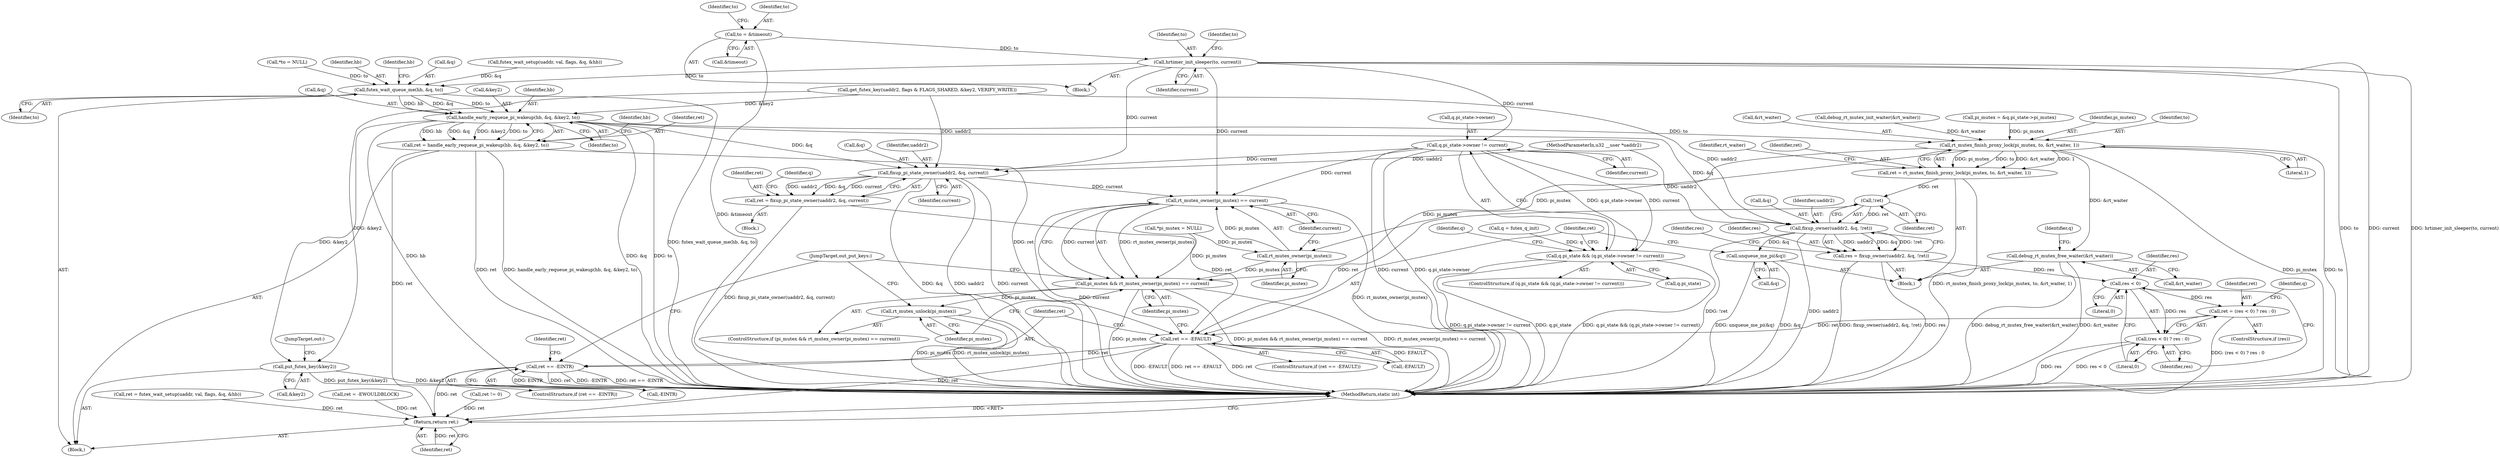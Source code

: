 digraph "0_linux_6f7b0a2a5c0fb03be7c25bd1745baa50582348ef@API" {
"1000173" [label="(Call,hrtimer_init_sleeper(to, current))"];
"1000157" [label="(Call,to = &timeout)"];
"1000240" [label="(Call,futex_wait_queue_me(hb, &q, to))"];
"1000252" [label="(Call,handle_early_requeue_pi_wakeup(hb, &q, &key2, to))"];
"1000250" [label="(Call,ret = handle_early_requeue_pi_wakeup(hb, &q, &key2, to))"];
"1000353" [label="(Call,ret == -EFAULT)"];
"1000369" [label="(Call,ret == -EINTR)"];
"1000402" [label="(Return,return ret;)"];
"1000292" [label="(Call,fixup_pi_state_owner(uaddr2, &q, current))"];
"1000290" [label="(Call,ret = fixup_pi_state_owner(uaddr2, &q, current))"];
"1000361" [label="(Call,rt_mutex_owner(pi_mutex) == current)"];
"1000359" [label="(Call,pi_mutex && rt_mutex_owner(pi_mutex) == current)"];
"1000365" [label="(Call,rt_mutex_unlock(pi_mutex))"];
"1000318" [label="(Call,rt_mutex_finish_proxy_lock(pi_mutex, to, &rt_waiter, 1))"];
"1000316" [label="(Call,ret = rt_mutex_finish_proxy_lock(pi_mutex, to, &rt_waiter, 1))"];
"1000337" [label="(Call,!ret)"];
"1000333" [label="(Call,fixup_owner(uaddr2, &q, !ret))"];
"1000331" [label="(Call,res = fixup_owner(uaddr2, &q, !ret))"];
"1000344" [label="(Call,res < 0)"];
"1000341" [label="(Call,ret = (res < 0) ? res : 0)"];
"1000343" [label="(Call,(res < 0) ? res : 0)"];
"1000349" [label="(Call,unqueue_me_pi(&q))"];
"1000324" [label="(Call,debug_rt_mutex_free_waiter(&rt_waiter))"];
"1000362" [label="(Call,rt_mutex_owner(pi_mutex))"];
"1000385" [label="(Call,put_futex_key(&key2))"];
"1000278" [label="(Call,q.pi_state->owner != current)"];
"1000274" [label="(Call,q.pi_state && (q.pi_state->owner != current))"];
"1000251" [label="(Identifier,ret)"];
"1000331" [label="(Call,res = fixup_owner(uaddr2, &q, !ret))"];
"1000363" [label="(Identifier,pi_mutex)"];
"1000388" [label="(JumpTarget,out:)"];
"1000374" [label="(Call,ret = -EWOULDBLOCK)"];
"1000354" [label="(Identifier,ret)"];
"1000386" [label="(Call,&key2)"];
"1000371" [label="(Call,-EINTR)"];
"1000359" [label="(Call,pi_mutex && rt_mutex_owner(pi_mutex) == current)"];
"1000370" [label="(Identifier,ret)"];
"1000127" [label="(Call,*pi_mutex = NULL)"];
"1000256" [label="(Call,&key2)"];
"1000206" [label="(Call,ret != 0)"];
"1000186" [label="(Call,debug_rt_mutex_init_waiter(&rt_waiter))"];
"1000296" [label="(Identifier,current)"];
"1000274" [label="(Call,q.pi_state && (q.pi_state->owner != current))"];
"1000258" [label="(Identifier,to)"];
"1000375" [label="(Identifier,ret)"];
"1000252" [label="(Call,handle_early_requeue_pi_wakeup(hb, &q, &key2, to))"];
"1000346" [label="(Literal,0)"];
"1000348" [label="(Literal,0)"];
"1000340" [label="(Identifier,res)"];
"1000229" [label="(Call,futex_wait_setup(uaddr, val, flags, &q, &hb))"];
"1000353" [label="(Call,ret == -EFAULT)"];
"1000122" [label="(Call,*to = NULL)"];
"1000241" [label="(Identifier,hb)"];
"1000349" [label="(Call,unqueue_me_pi(&q))"];
"1000196" [label="(Call,get_futex_key(uaddr2, flags & FLAGS_SHARED, &key2, VERIFY_WRITE))"];
"1000323" [label="(Literal,1)"];
"1000316" [label="(Call,ret = rt_mutex_finish_proxy_lock(pi_mutex, to, &rt_waiter, 1))"];
"1000362" [label="(Call,rt_mutex_owner(pi_mutex))"];
"1000385" [label="(Call,put_futex_key(&key2))"];
"1000285" [label="(Block,)"];
"1000164" [label="(Identifier,to)"];
"1000335" [label="(Call,&q)"];
"1000324" [label="(Call,debug_rt_mutex_free_waiter(&rt_waiter))"];
"1000337" [label="(Call,!ret)"];
"1000159" [label="(Call,&timeout)"];
"1000344" [label="(Call,res < 0)"];
"1000308" [label="(Call,pi_mutex = &q.pi_state->pi_mutex)"];
"1000119" [label="(Block,)"];
"1000325" [label="(Call,&rt_waiter)"];
"1000248" [label="(Identifier,hb)"];
"1000329" [label="(Identifier,q)"];
"1000275" [label="(Call,q.pi_state)"];
"1000293" [label="(Identifier,uaddr2)"];
"1000278" [label="(Call,q.pi_state->owner != current)"];
"1000240" [label="(Call,futex_wait_queue_me(hb, &q, to))"];
"1000369" [label="(Call,ret == -EINTR)"];
"1000302" [label="(Block,)"];
"1000352" [label="(ControlStructure,if (ret == -EFAULT))"];
"1000368" [label="(ControlStructure,if (ret == -EINTR))"];
"1000350" [label="(Call,&q)"];
"1000332" [label="(Identifier,res)"];
"1000333" [label="(Call,fixup_owner(uaddr2, &q, !ret))"];
"1000347" [label="(Identifier,res)"];
"1000345" [label="(Identifier,res)"];
"1000361" [label="(Call,rt_mutex_owner(pi_mutex) == current)"];
"1000358" [label="(ControlStructure,if (pi_mutex && rt_mutex_owner(pi_mutex) == current))"];
"1000244" [label="(Identifier,to)"];
"1000351" [label="(Identifier,q)"];
"1000378" [label="(JumpTarget,out_put_keys:)"];
"1000288" [label="(Identifier,q)"];
"1000319" [label="(Identifier,pi_mutex)"];
"1000158" [label="(Identifier,to)"];
"1000262" [label="(Identifier,hb)"];
"1000341" [label="(Call,ret = (res < 0) ? res : 0)"];
"1000157" [label="(Call,to = &timeout)"];
"1000326" [label="(Identifier,rt_waiter)"];
"1000299" [label="(Identifier,q)"];
"1000175" [label="(Identifier,current)"];
"1000294" [label="(Call,&q)"];
"1000250" [label="(Call,ret = handle_early_requeue_pi_wakeup(hb, &q, &key2, to))"];
"1000136" [label="(Call,q = futex_q_init)"];
"1000242" [label="(Call,&q)"];
"1000402" [label="(Return,return ret;)"];
"1000284" [label="(Identifier,current)"];
"1000273" [label="(ControlStructure,if (q.pi_state && (q.pi_state->owner != current)))"];
"1000179" [label="(Identifier,to)"];
"1000279" [label="(Call,q.pi_state->owner)"];
"1000343" [label="(Call,(res < 0) ? res : 0)"];
"1000290" [label="(Call,ret = fixup_pi_state_owner(uaddr2, &q, current))"];
"1000320" [label="(Identifier,to)"];
"1000118" [label="(MethodParameterIn,u32 __user *uaddr2)"];
"1000342" [label="(Identifier,ret)"];
"1000227" [label="(Call,ret = futex_wait_setup(uaddr, val, flags, &q, &hb))"];
"1000318" [label="(Call,rt_mutex_finish_proxy_lock(pi_mutex, to, &rt_waiter, 1))"];
"1000403" [label="(Identifier,ret)"];
"1000317" [label="(Identifier,ret)"];
"1000360" [label="(Identifier,pi_mutex)"];
"1000291" [label="(Identifier,ret)"];
"1000364" [label="(Identifier,current)"];
"1000156" [label="(Block,)"];
"1000253" [label="(Identifier,hb)"];
"1000366" [label="(Identifier,pi_mutex)"];
"1000339" [label="(ControlStructure,if (res))"];
"1000292" [label="(Call,fixup_pi_state_owner(uaddr2, &q, current))"];
"1000174" [label="(Identifier,to)"];
"1000254" [label="(Call,&q)"];
"1000321" [label="(Call,&rt_waiter)"];
"1000365" [label="(Call,rt_mutex_unlock(pi_mutex))"];
"1000334" [label="(Identifier,uaddr2)"];
"1000173" [label="(Call,hrtimer_init_sleeper(to, current))"];
"1000355" [label="(Call,-EFAULT)"];
"1000338" [label="(Identifier,ret)"];
"1000404" [label="(MethodReturn,static int)"];
"1000173" -> "1000156"  [label="AST: "];
"1000173" -> "1000175"  [label="CFG: "];
"1000174" -> "1000173"  [label="AST: "];
"1000175" -> "1000173"  [label="AST: "];
"1000179" -> "1000173"  [label="CFG: "];
"1000173" -> "1000404"  [label="DDG: hrtimer_init_sleeper(to, current)"];
"1000173" -> "1000404"  [label="DDG: to"];
"1000173" -> "1000404"  [label="DDG: current"];
"1000157" -> "1000173"  [label="DDG: to"];
"1000173" -> "1000240"  [label="DDG: to"];
"1000173" -> "1000278"  [label="DDG: current"];
"1000173" -> "1000292"  [label="DDG: current"];
"1000173" -> "1000361"  [label="DDG: current"];
"1000157" -> "1000156"  [label="AST: "];
"1000157" -> "1000159"  [label="CFG: "];
"1000158" -> "1000157"  [label="AST: "];
"1000159" -> "1000157"  [label="AST: "];
"1000164" -> "1000157"  [label="CFG: "];
"1000157" -> "1000404"  [label="DDG: &timeout"];
"1000240" -> "1000119"  [label="AST: "];
"1000240" -> "1000244"  [label="CFG: "];
"1000241" -> "1000240"  [label="AST: "];
"1000242" -> "1000240"  [label="AST: "];
"1000244" -> "1000240"  [label="AST: "];
"1000248" -> "1000240"  [label="CFG: "];
"1000240" -> "1000404"  [label="DDG: futex_wait_queue_me(hb, &q, to)"];
"1000229" -> "1000240"  [label="DDG: &q"];
"1000122" -> "1000240"  [label="DDG: to"];
"1000240" -> "1000252"  [label="DDG: hb"];
"1000240" -> "1000252"  [label="DDG: &q"];
"1000240" -> "1000252"  [label="DDG: to"];
"1000252" -> "1000250"  [label="AST: "];
"1000252" -> "1000258"  [label="CFG: "];
"1000253" -> "1000252"  [label="AST: "];
"1000254" -> "1000252"  [label="AST: "];
"1000256" -> "1000252"  [label="AST: "];
"1000258" -> "1000252"  [label="AST: "];
"1000250" -> "1000252"  [label="CFG: "];
"1000252" -> "1000404"  [label="DDG: hb"];
"1000252" -> "1000404"  [label="DDG: &q"];
"1000252" -> "1000404"  [label="DDG: to"];
"1000252" -> "1000250"  [label="DDG: hb"];
"1000252" -> "1000250"  [label="DDG: &q"];
"1000252" -> "1000250"  [label="DDG: &key2"];
"1000252" -> "1000250"  [label="DDG: to"];
"1000196" -> "1000252"  [label="DDG: &key2"];
"1000252" -> "1000292"  [label="DDG: &q"];
"1000252" -> "1000318"  [label="DDG: to"];
"1000252" -> "1000333"  [label="DDG: &q"];
"1000252" -> "1000385"  [label="DDG: &key2"];
"1000250" -> "1000119"  [label="AST: "];
"1000251" -> "1000250"  [label="AST: "];
"1000262" -> "1000250"  [label="CFG: "];
"1000250" -> "1000404"  [label="DDG: ret"];
"1000250" -> "1000404"  [label="DDG: handle_early_requeue_pi_wakeup(hb, &q, &key2, to)"];
"1000250" -> "1000353"  [label="DDG: ret"];
"1000250" -> "1000402"  [label="DDG: ret"];
"1000353" -> "1000352"  [label="AST: "];
"1000353" -> "1000355"  [label="CFG: "];
"1000354" -> "1000353"  [label="AST: "];
"1000355" -> "1000353"  [label="AST: "];
"1000360" -> "1000353"  [label="CFG: "];
"1000370" -> "1000353"  [label="CFG: "];
"1000353" -> "1000404"  [label="DDG: ret == -EFAULT"];
"1000353" -> "1000404"  [label="DDG: ret"];
"1000353" -> "1000404"  [label="DDG: -EFAULT"];
"1000290" -> "1000353"  [label="DDG: ret"];
"1000337" -> "1000353"  [label="DDG: ret"];
"1000341" -> "1000353"  [label="DDG: ret"];
"1000355" -> "1000353"  [label="DDG: EFAULT"];
"1000353" -> "1000369"  [label="DDG: ret"];
"1000353" -> "1000402"  [label="DDG: ret"];
"1000369" -> "1000368"  [label="AST: "];
"1000369" -> "1000371"  [label="CFG: "];
"1000370" -> "1000369"  [label="AST: "];
"1000371" -> "1000369"  [label="AST: "];
"1000375" -> "1000369"  [label="CFG: "];
"1000378" -> "1000369"  [label="CFG: "];
"1000369" -> "1000404"  [label="DDG: ret == -EINTR"];
"1000369" -> "1000404"  [label="DDG: ret"];
"1000369" -> "1000404"  [label="DDG: -EINTR"];
"1000371" -> "1000369"  [label="DDG: EINTR"];
"1000369" -> "1000402"  [label="DDG: ret"];
"1000402" -> "1000119"  [label="AST: "];
"1000402" -> "1000403"  [label="CFG: "];
"1000403" -> "1000402"  [label="AST: "];
"1000404" -> "1000402"  [label="CFG: "];
"1000402" -> "1000404"  [label="DDG: <RET>"];
"1000403" -> "1000402"  [label="DDG: ret"];
"1000227" -> "1000402"  [label="DDG: ret"];
"1000206" -> "1000402"  [label="DDG: ret"];
"1000374" -> "1000402"  [label="DDG: ret"];
"1000292" -> "1000290"  [label="AST: "];
"1000292" -> "1000296"  [label="CFG: "];
"1000293" -> "1000292"  [label="AST: "];
"1000294" -> "1000292"  [label="AST: "];
"1000296" -> "1000292"  [label="AST: "];
"1000290" -> "1000292"  [label="CFG: "];
"1000292" -> "1000404"  [label="DDG: &q"];
"1000292" -> "1000404"  [label="DDG: uaddr2"];
"1000292" -> "1000404"  [label="DDG: current"];
"1000292" -> "1000290"  [label="DDG: uaddr2"];
"1000292" -> "1000290"  [label="DDG: &q"];
"1000292" -> "1000290"  [label="DDG: current"];
"1000196" -> "1000292"  [label="DDG: uaddr2"];
"1000118" -> "1000292"  [label="DDG: uaddr2"];
"1000278" -> "1000292"  [label="DDG: current"];
"1000292" -> "1000361"  [label="DDG: current"];
"1000290" -> "1000285"  [label="AST: "];
"1000291" -> "1000290"  [label="AST: "];
"1000299" -> "1000290"  [label="CFG: "];
"1000290" -> "1000404"  [label="DDG: fixup_pi_state_owner(uaddr2, &q, current)"];
"1000361" -> "1000359"  [label="AST: "];
"1000361" -> "1000364"  [label="CFG: "];
"1000362" -> "1000361"  [label="AST: "];
"1000364" -> "1000361"  [label="AST: "];
"1000359" -> "1000361"  [label="CFG: "];
"1000361" -> "1000404"  [label="DDG: current"];
"1000361" -> "1000404"  [label="DDG: rt_mutex_owner(pi_mutex)"];
"1000361" -> "1000359"  [label="DDG: rt_mutex_owner(pi_mutex)"];
"1000361" -> "1000359"  [label="DDG: current"];
"1000362" -> "1000361"  [label="DDG: pi_mutex"];
"1000278" -> "1000361"  [label="DDG: current"];
"1000359" -> "1000358"  [label="AST: "];
"1000359" -> "1000360"  [label="CFG: "];
"1000360" -> "1000359"  [label="AST: "];
"1000366" -> "1000359"  [label="CFG: "];
"1000378" -> "1000359"  [label="CFG: "];
"1000359" -> "1000404"  [label="DDG: rt_mutex_owner(pi_mutex) == current"];
"1000359" -> "1000404"  [label="DDG: pi_mutex"];
"1000359" -> "1000404"  [label="DDG: pi_mutex && rt_mutex_owner(pi_mutex) == current"];
"1000318" -> "1000359"  [label="DDG: pi_mutex"];
"1000127" -> "1000359"  [label="DDG: pi_mutex"];
"1000362" -> "1000359"  [label="DDG: pi_mutex"];
"1000359" -> "1000365"  [label="DDG: pi_mutex"];
"1000365" -> "1000358"  [label="AST: "];
"1000365" -> "1000366"  [label="CFG: "];
"1000366" -> "1000365"  [label="AST: "];
"1000378" -> "1000365"  [label="CFG: "];
"1000365" -> "1000404"  [label="DDG: rt_mutex_unlock(pi_mutex)"];
"1000365" -> "1000404"  [label="DDG: pi_mutex"];
"1000318" -> "1000316"  [label="AST: "];
"1000318" -> "1000323"  [label="CFG: "];
"1000319" -> "1000318"  [label="AST: "];
"1000320" -> "1000318"  [label="AST: "];
"1000321" -> "1000318"  [label="AST: "];
"1000323" -> "1000318"  [label="AST: "];
"1000316" -> "1000318"  [label="CFG: "];
"1000318" -> "1000404"  [label="DDG: pi_mutex"];
"1000318" -> "1000404"  [label="DDG: to"];
"1000318" -> "1000316"  [label="DDG: pi_mutex"];
"1000318" -> "1000316"  [label="DDG: to"];
"1000318" -> "1000316"  [label="DDG: &rt_waiter"];
"1000318" -> "1000316"  [label="DDG: 1"];
"1000308" -> "1000318"  [label="DDG: pi_mutex"];
"1000186" -> "1000318"  [label="DDG: &rt_waiter"];
"1000318" -> "1000324"  [label="DDG: &rt_waiter"];
"1000318" -> "1000362"  [label="DDG: pi_mutex"];
"1000316" -> "1000302"  [label="AST: "];
"1000317" -> "1000316"  [label="AST: "];
"1000326" -> "1000316"  [label="CFG: "];
"1000316" -> "1000404"  [label="DDG: rt_mutex_finish_proxy_lock(pi_mutex, to, &rt_waiter, 1)"];
"1000316" -> "1000337"  [label="DDG: ret"];
"1000337" -> "1000333"  [label="AST: "];
"1000337" -> "1000338"  [label="CFG: "];
"1000338" -> "1000337"  [label="AST: "];
"1000333" -> "1000337"  [label="CFG: "];
"1000337" -> "1000333"  [label="DDG: ret"];
"1000333" -> "1000331"  [label="AST: "];
"1000334" -> "1000333"  [label="AST: "];
"1000335" -> "1000333"  [label="AST: "];
"1000331" -> "1000333"  [label="CFG: "];
"1000333" -> "1000404"  [label="DDG: uaddr2"];
"1000333" -> "1000404"  [label="DDG: !ret"];
"1000333" -> "1000331"  [label="DDG: uaddr2"];
"1000333" -> "1000331"  [label="DDG: &q"];
"1000333" -> "1000331"  [label="DDG: !ret"];
"1000196" -> "1000333"  [label="DDG: uaddr2"];
"1000118" -> "1000333"  [label="DDG: uaddr2"];
"1000333" -> "1000349"  [label="DDG: &q"];
"1000331" -> "1000302"  [label="AST: "];
"1000332" -> "1000331"  [label="AST: "];
"1000340" -> "1000331"  [label="CFG: "];
"1000331" -> "1000404"  [label="DDG: fixup_owner(uaddr2, &q, !ret)"];
"1000331" -> "1000404"  [label="DDG: res"];
"1000331" -> "1000344"  [label="DDG: res"];
"1000344" -> "1000343"  [label="AST: "];
"1000344" -> "1000346"  [label="CFG: "];
"1000345" -> "1000344"  [label="AST: "];
"1000346" -> "1000344"  [label="AST: "];
"1000347" -> "1000344"  [label="CFG: "];
"1000348" -> "1000344"  [label="CFG: "];
"1000344" -> "1000341"  [label="DDG: res"];
"1000344" -> "1000343"  [label="DDG: res"];
"1000341" -> "1000339"  [label="AST: "];
"1000341" -> "1000343"  [label="CFG: "];
"1000342" -> "1000341"  [label="AST: "];
"1000343" -> "1000341"  [label="AST: "];
"1000351" -> "1000341"  [label="CFG: "];
"1000341" -> "1000404"  [label="DDG: (res < 0) ? res : 0"];
"1000343" -> "1000347"  [label="CFG: "];
"1000343" -> "1000348"  [label="CFG: "];
"1000347" -> "1000343"  [label="AST: "];
"1000348" -> "1000343"  [label="AST: "];
"1000343" -> "1000404"  [label="DDG: res < 0"];
"1000343" -> "1000404"  [label="DDG: res"];
"1000349" -> "1000302"  [label="AST: "];
"1000349" -> "1000350"  [label="CFG: "];
"1000350" -> "1000349"  [label="AST: "];
"1000354" -> "1000349"  [label="CFG: "];
"1000349" -> "1000404"  [label="DDG: unqueue_me_pi(&q)"];
"1000349" -> "1000404"  [label="DDG: &q"];
"1000324" -> "1000302"  [label="AST: "];
"1000324" -> "1000325"  [label="CFG: "];
"1000325" -> "1000324"  [label="AST: "];
"1000329" -> "1000324"  [label="CFG: "];
"1000324" -> "1000404"  [label="DDG: debug_rt_mutex_free_waiter(&rt_waiter)"];
"1000324" -> "1000404"  [label="DDG: &rt_waiter"];
"1000362" -> "1000363"  [label="CFG: "];
"1000363" -> "1000362"  [label="AST: "];
"1000364" -> "1000362"  [label="CFG: "];
"1000127" -> "1000362"  [label="DDG: pi_mutex"];
"1000385" -> "1000119"  [label="AST: "];
"1000385" -> "1000386"  [label="CFG: "];
"1000386" -> "1000385"  [label="AST: "];
"1000388" -> "1000385"  [label="CFG: "];
"1000385" -> "1000404"  [label="DDG: &key2"];
"1000385" -> "1000404"  [label="DDG: put_futex_key(&key2)"];
"1000196" -> "1000385"  [label="DDG: &key2"];
"1000278" -> "1000274"  [label="AST: "];
"1000278" -> "1000284"  [label="CFG: "];
"1000279" -> "1000278"  [label="AST: "];
"1000284" -> "1000278"  [label="AST: "];
"1000274" -> "1000278"  [label="CFG: "];
"1000278" -> "1000404"  [label="DDG: current"];
"1000278" -> "1000404"  [label="DDG: q.pi_state->owner"];
"1000278" -> "1000274"  [label="DDG: q.pi_state->owner"];
"1000278" -> "1000274"  [label="DDG: current"];
"1000274" -> "1000273"  [label="AST: "];
"1000274" -> "1000275"  [label="CFG: "];
"1000275" -> "1000274"  [label="AST: "];
"1000288" -> "1000274"  [label="CFG: "];
"1000354" -> "1000274"  [label="CFG: "];
"1000274" -> "1000404"  [label="DDG: q.pi_state"];
"1000274" -> "1000404"  [label="DDG: q.pi_state && (q.pi_state->owner != current)"];
"1000274" -> "1000404"  [label="DDG: q.pi_state->owner != current"];
"1000136" -> "1000274"  [label="DDG: q"];
}
